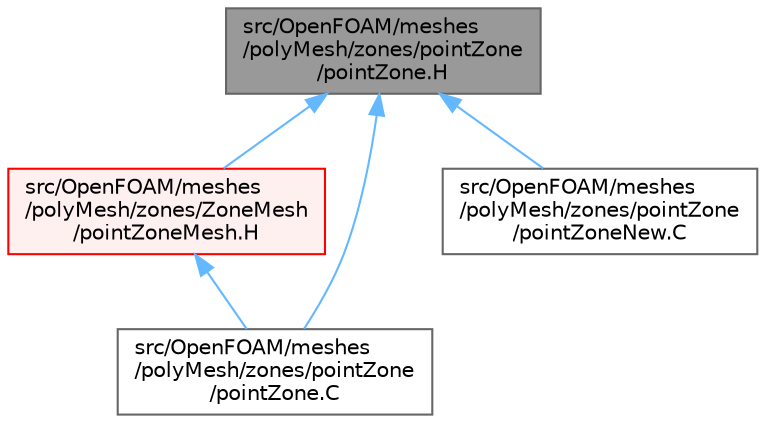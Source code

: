 digraph "src/OpenFOAM/meshes/polyMesh/zones/pointZone/pointZone.H"
{
 // LATEX_PDF_SIZE
  bgcolor="transparent";
  edge [fontname=Helvetica,fontsize=10,labelfontname=Helvetica,labelfontsize=10];
  node [fontname=Helvetica,fontsize=10,shape=box,height=0.2,width=0.4];
  Node1 [id="Node000001",label="src/OpenFOAM/meshes\l/polyMesh/zones/pointZone\l/pointZone.H",height=0.2,width=0.4,color="gray40", fillcolor="grey60", style="filled", fontcolor="black",tooltip=" "];
  Node1 -> Node2 [id="edge1_Node000001_Node000002",dir="back",color="steelblue1",style="solid",tooltip=" "];
  Node2 [id="Node000002",label="src/OpenFOAM/meshes\l/polyMesh/zones/ZoneMesh\l/pointZoneMesh.H",height=0.2,width=0.4,color="red", fillcolor="#FFF0F0", style="filled",URL="$pointZoneMesh_8H.html",tooltip="Foam::pointZoneMesh."];
  Node2 -> Node869 [id="edge2_Node000002_Node000869",dir="back",color="steelblue1",style="solid",tooltip=" "];
  Node869 [id="Node000869",label="src/OpenFOAM/meshes\l/polyMesh/zones/pointZone\l/pointZone.C",height=0.2,width=0.4,color="grey40", fillcolor="white", style="filled",URL="$pointZone_8C.html",tooltip=" "];
  Node1 -> Node869 [id="edge3_Node000001_Node000869",dir="back",color="steelblue1",style="solid",tooltip=" "];
  Node1 -> Node3750 [id="edge4_Node000001_Node003750",dir="back",color="steelblue1",style="solid",tooltip=" "];
  Node3750 [id="Node003750",label="src/OpenFOAM/meshes\l/polyMesh/zones/pointZone\l/pointZoneNew.C",height=0.2,width=0.4,color="grey40", fillcolor="white", style="filled",URL="$pointZoneNew_8C.html",tooltip=" "];
}
